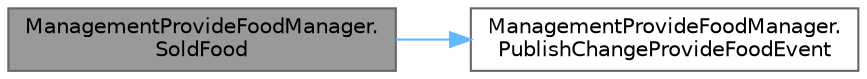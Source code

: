 digraph "ManagementProvideFoodManager.SoldFood"
{
 // LATEX_PDF_SIZE
  bgcolor="transparent";
  edge [fontname=Helvetica,fontsize=10,labelfontname=Helvetica,labelfontsize=10];
  node [fontname=Helvetica,fontsize=10,shape=box,height=0.2,width=0.4];
  rankdir="LR";
  Node1 [id="Node000001",label="ManagementProvideFoodManager.\lSoldFood",height=0.2,width=0.4,color="gray40", fillcolor="grey60", style="filled", fontcolor="black",tooltip="提供料理の売り上げ数を加算"];
  Node1 -> Node2 [id="edge1_Node000001_Node000002",color="steelblue1",style="solid",tooltip=" "];
  Node2 [id="Node000002",label="ManagementProvideFoodManager.\lPublishChangeProvideFoodEvent",height=0.2,width=0.4,color="grey40", fillcolor="white", style="filled",URL="$class_management_provide_food_manager.html#a2615563cb40312f08c4afc7612d68102",tooltip=" "];
}
